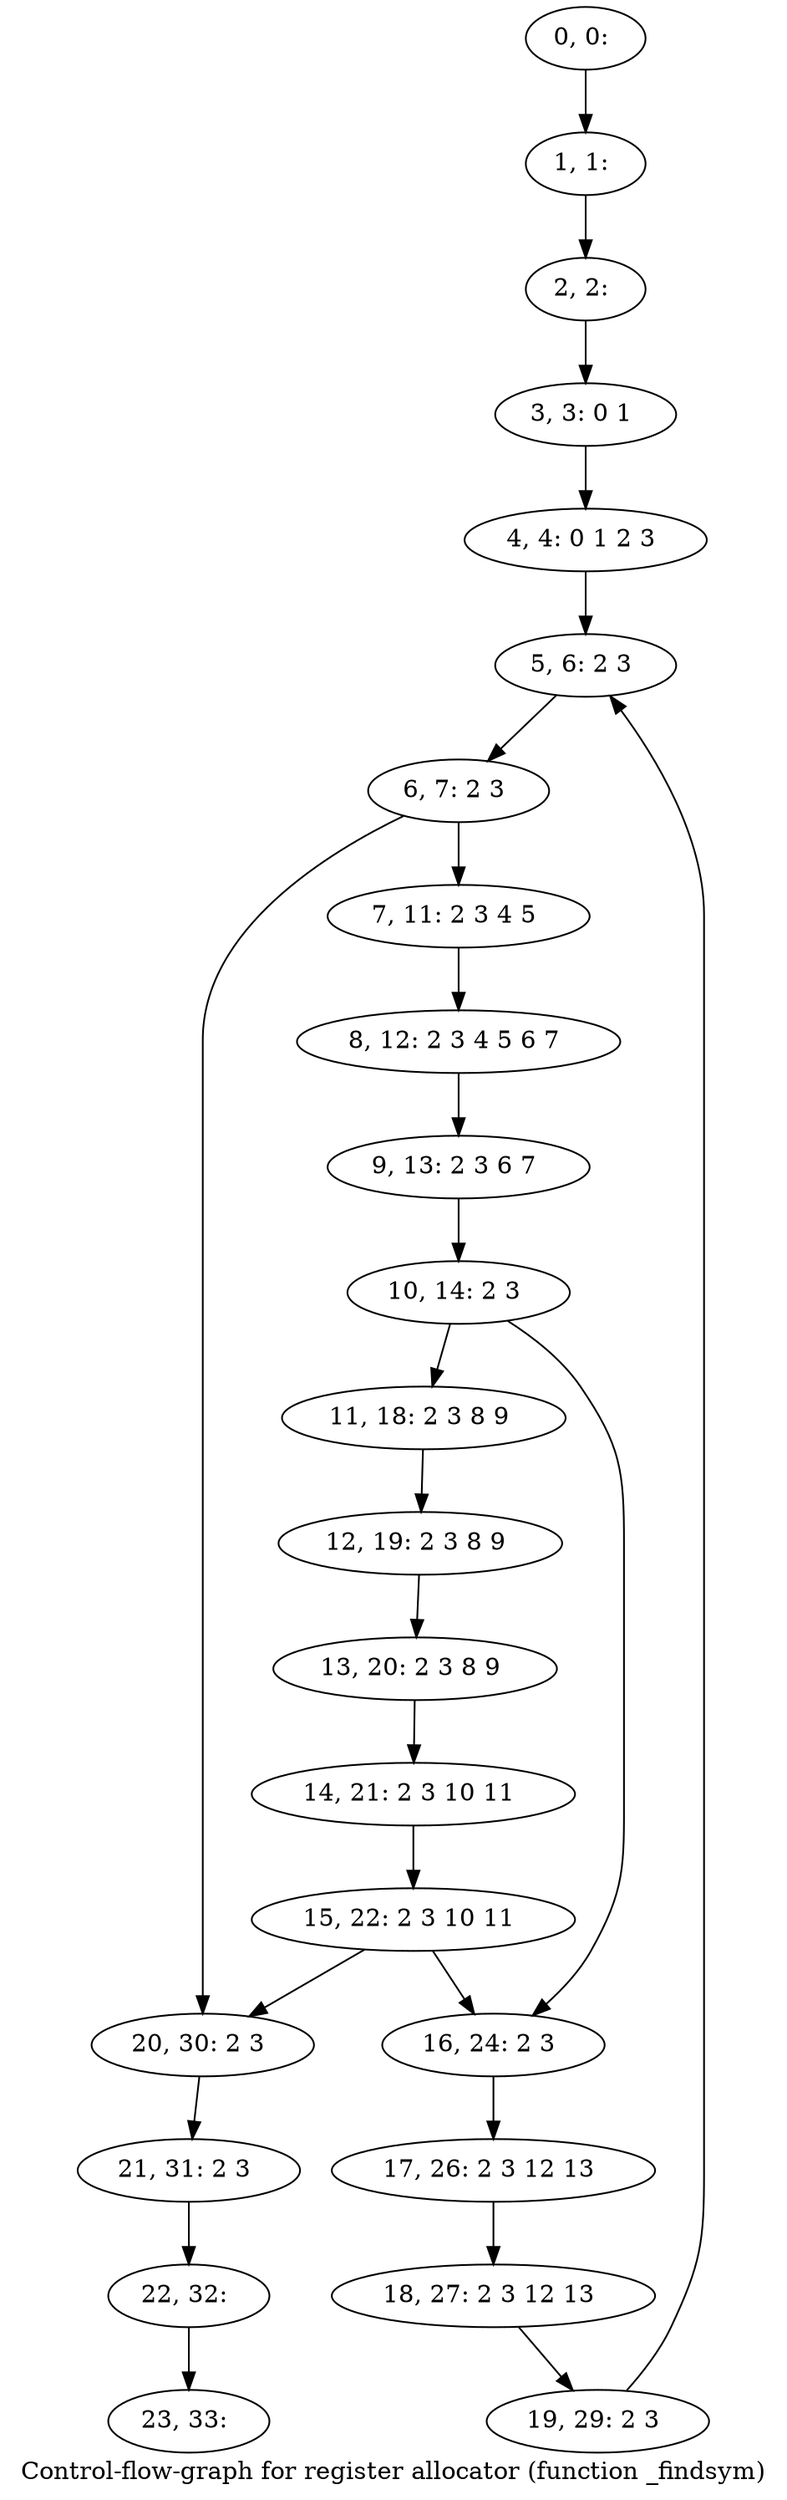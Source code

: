 digraph G {
graph [label="Control-flow-graph for register allocator (function _findsym)"]
0[label="0, 0: "];
1[label="1, 1: "];
2[label="2, 2: "];
3[label="3, 3: 0 1 "];
4[label="4, 4: 0 1 2 3 "];
5[label="5, 6: 2 3 "];
6[label="6, 7: 2 3 "];
7[label="7, 11: 2 3 4 5 "];
8[label="8, 12: 2 3 4 5 6 7 "];
9[label="9, 13: 2 3 6 7 "];
10[label="10, 14: 2 3 "];
11[label="11, 18: 2 3 8 9 "];
12[label="12, 19: 2 3 8 9 "];
13[label="13, 20: 2 3 8 9 "];
14[label="14, 21: 2 3 10 11 "];
15[label="15, 22: 2 3 10 11 "];
16[label="16, 24: 2 3 "];
17[label="17, 26: 2 3 12 13 "];
18[label="18, 27: 2 3 12 13 "];
19[label="19, 29: 2 3 "];
20[label="20, 30: 2 3 "];
21[label="21, 31: 2 3 "];
22[label="22, 32: "];
23[label="23, 33: "];
0->1 ;
1->2 ;
2->3 ;
3->4 ;
4->5 ;
5->6 ;
6->7 ;
6->20 ;
7->8 ;
8->9 ;
9->10 ;
10->11 ;
10->16 ;
11->12 ;
12->13 ;
13->14 ;
14->15 ;
15->16 ;
15->20 ;
16->17 ;
17->18 ;
18->19 ;
19->5 ;
20->21 ;
21->22 ;
22->23 ;
}
